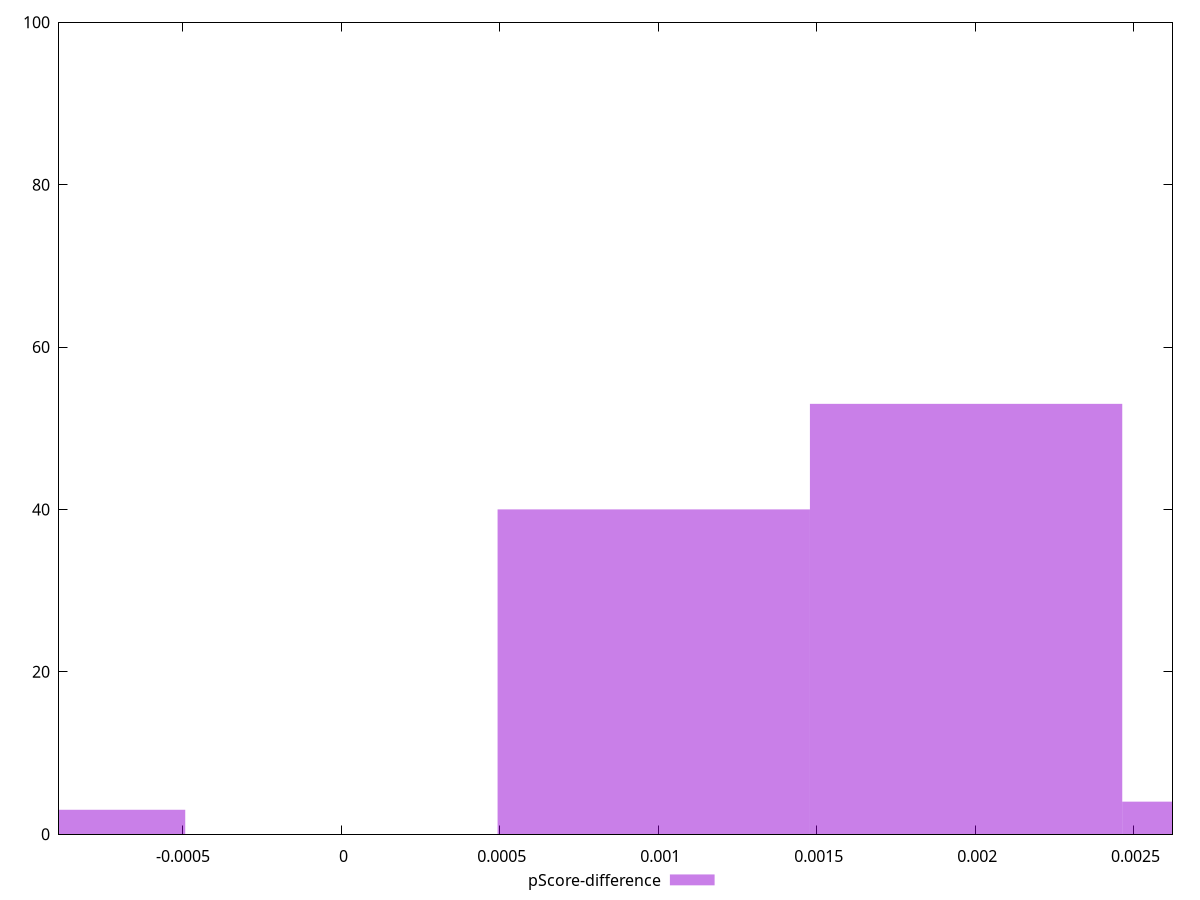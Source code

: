 reset

$pScoreDifference <<EOF
0.0009856792255824808 40
0.0019713584511649616 53
0.0029570376767474424 4
-0.0009856792255824808 3
EOF

set key outside below
set boxwidth 0.0009856792255824808
set xrange [-0.000891212611662251:0.0026227408961284615]
set yrange [0:100]
set trange [0:100]
set style fill transparent solid 0.5 noborder
set terminal svg size 640, 490 enhanced background rgb 'white'
set output "reports/report_00031_2021-02-24T23-18-18.084Z/first-contentful-paint/samples/agenda/pScore-difference/histogram.svg"

plot $pScoreDifference title "pScore-difference" with boxes

reset
